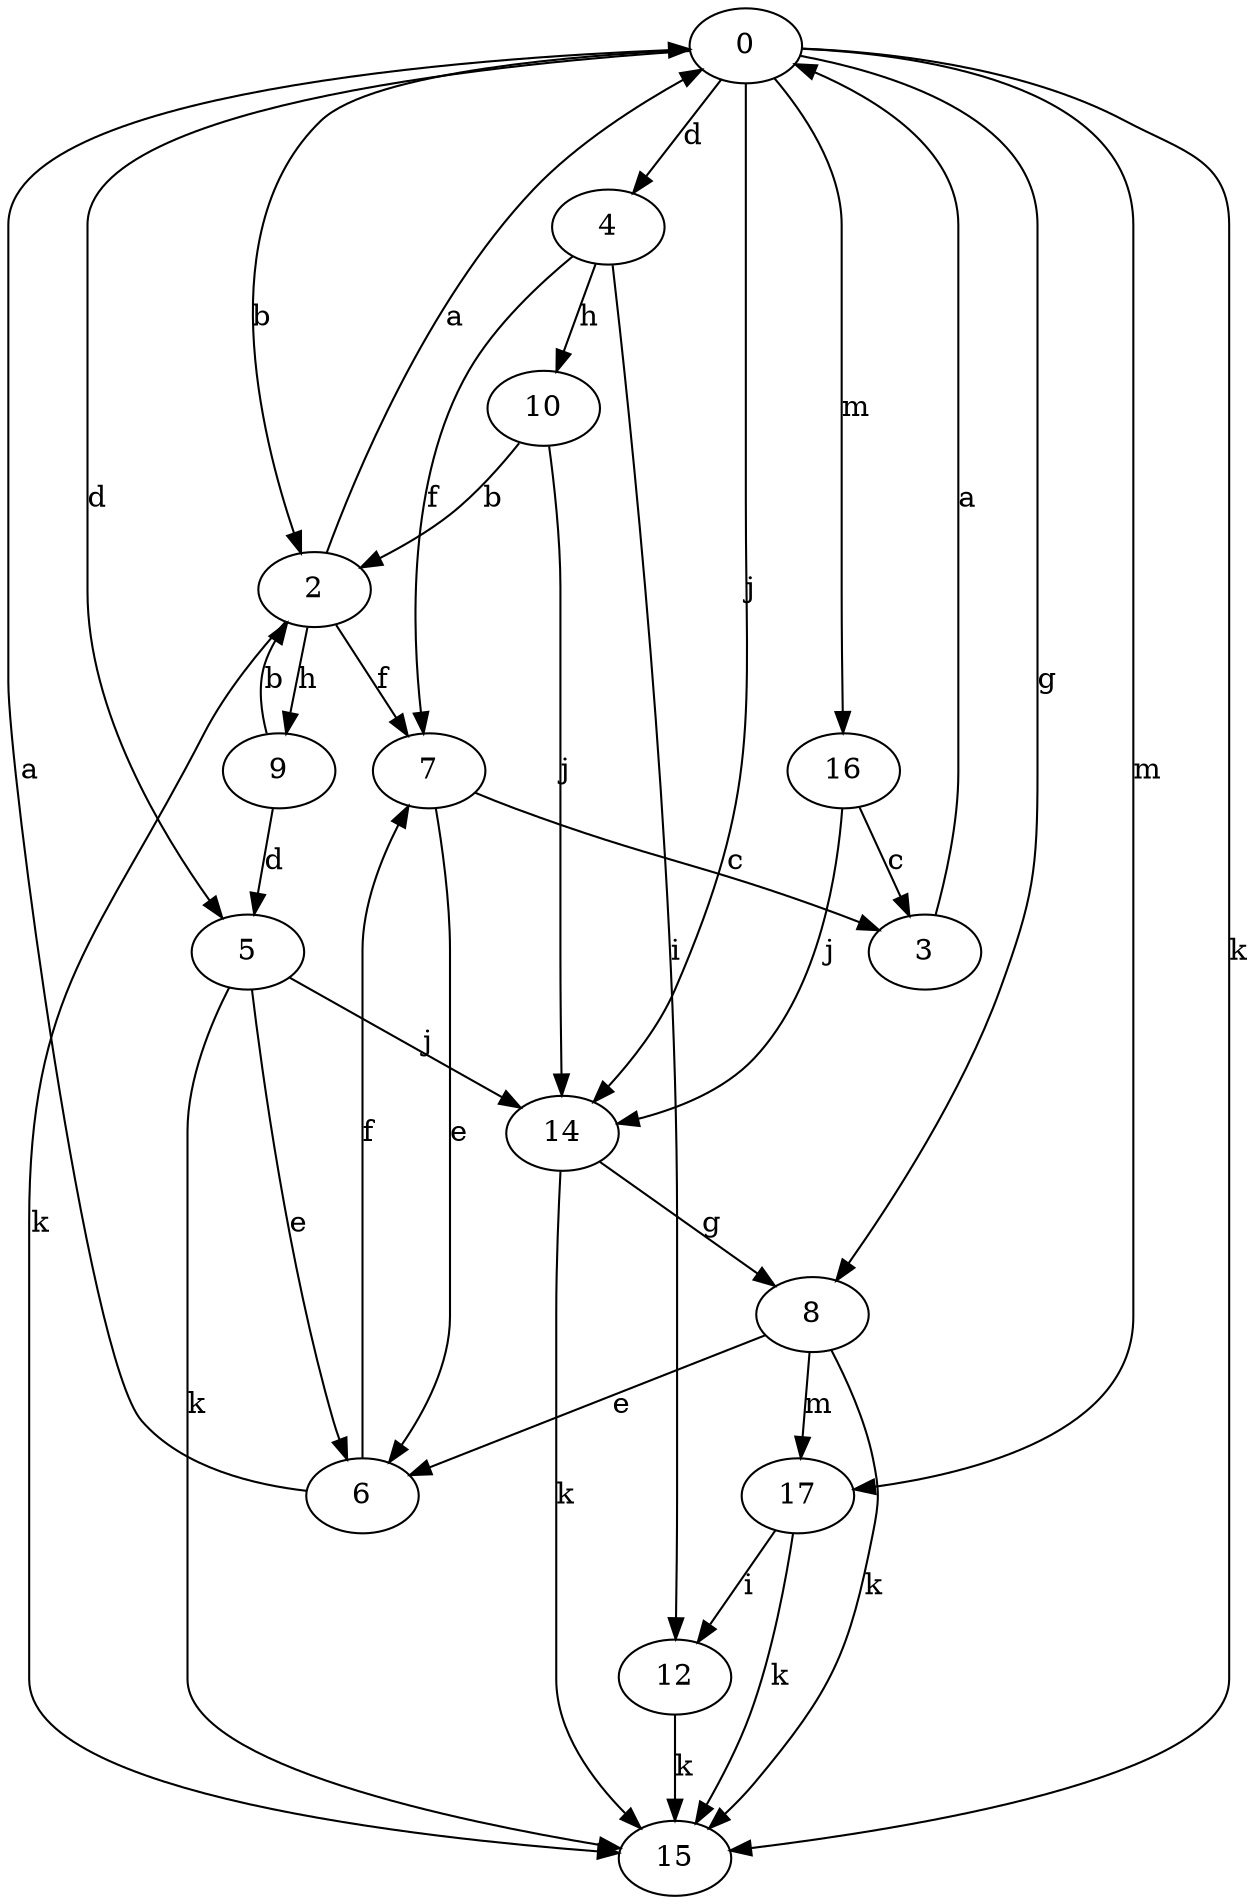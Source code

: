 strict digraph  {
0;
2;
3;
4;
5;
6;
7;
8;
9;
10;
12;
14;
15;
16;
17;
0 -> 2  [label=b];
0 -> 4  [label=d];
0 -> 5  [label=d];
0 -> 8  [label=g];
0 -> 14  [label=j];
0 -> 15  [label=k];
0 -> 16  [label=m];
0 -> 17  [label=m];
2 -> 0  [label=a];
2 -> 7  [label=f];
2 -> 9  [label=h];
2 -> 15  [label=k];
3 -> 0  [label=a];
4 -> 7  [label=f];
4 -> 10  [label=h];
4 -> 12  [label=i];
5 -> 6  [label=e];
5 -> 14  [label=j];
5 -> 15  [label=k];
6 -> 0  [label=a];
6 -> 7  [label=f];
7 -> 3  [label=c];
7 -> 6  [label=e];
8 -> 6  [label=e];
8 -> 15  [label=k];
8 -> 17  [label=m];
9 -> 2  [label=b];
9 -> 5  [label=d];
10 -> 2  [label=b];
10 -> 14  [label=j];
12 -> 15  [label=k];
14 -> 8  [label=g];
14 -> 15  [label=k];
16 -> 3  [label=c];
16 -> 14  [label=j];
17 -> 12  [label=i];
17 -> 15  [label=k];
}
